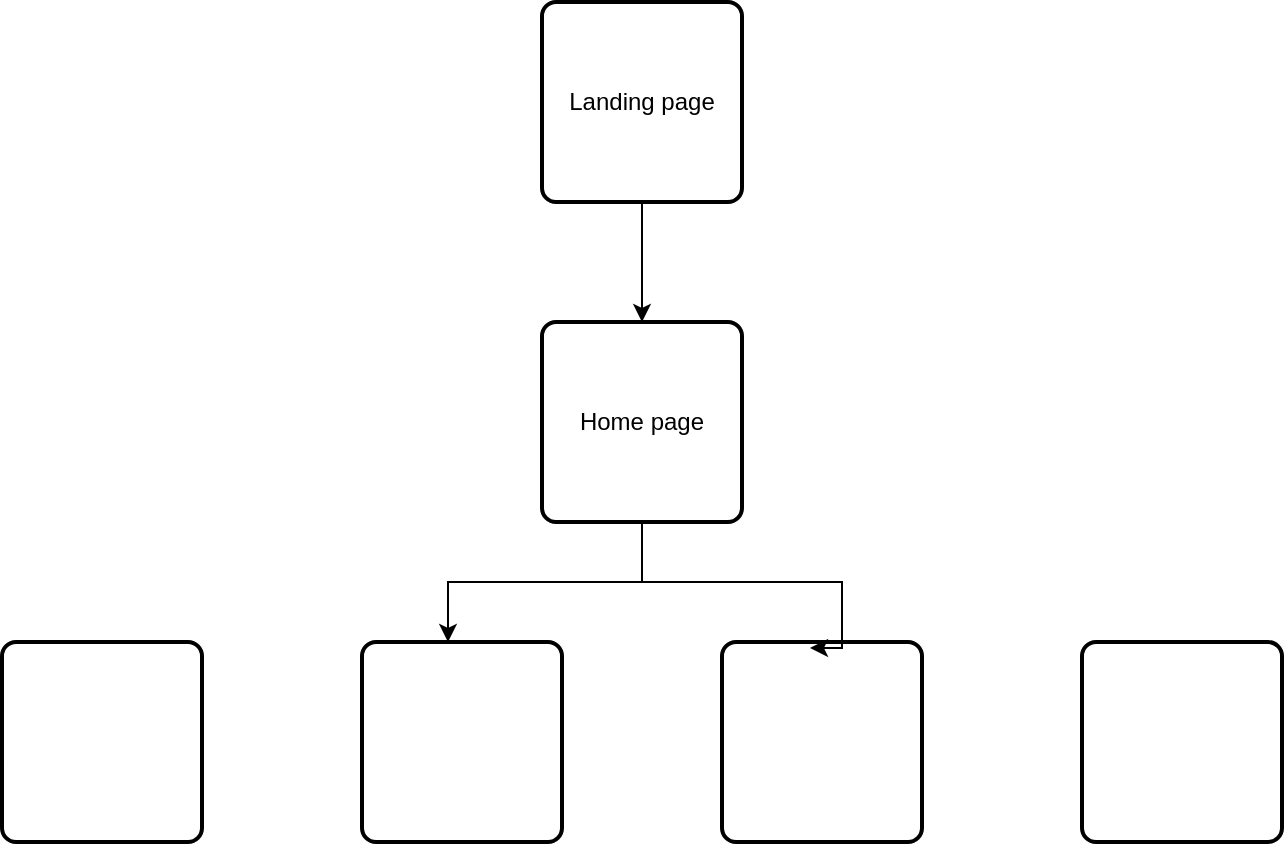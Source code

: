 <mxfile version="23.1.1" type="github">
  <diagram name="Page-1" id="A7D3GRE_WMKg31kayhYH">
    <mxGraphModel dx="1386" dy="785" grid="1" gridSize="10" guides="1" tooltips="1" connect="1" arrows="1" fold="1" page="1" pageScale="1" pageWidth="850" pageHeight="1100" math="0" shadow="0">
      <root>
        <mxCell id="0" />
        <mxCell id="1" parent="0" />
        <mxCell id="kPyFVMleTp3-D7-jRQ-X-13" style="edgeStyle=orthogonalEdgeStyle;rounded=0;orthogonalLoop=1;jettySize=auto;html=1;entryX=0.5;entryY=0;entryDx=0;entryDy=0;" edge="1" parent="1" source="kPyFVMleTp3-D7-jRQ-X-2" target="kPyFVMleTp3-D7-jRQ-X-3">
          <mxGeometry relative="1" as="geometry" />
        </mxCell>
        <mxCell id="kPyFVMleTp3-D7-jRQ-X-2" value="Landing page" style="rounded=1;whiteSpace=wrap;html=1;absoluteArcSize=1;arcSize=14;strokeWidth=2;" vertex="1" parent="1">
          <mxGeometry x="370" y="80" width="100" height="100" as="geometry" />
        </mxCell>
        <mxCell id="kPyFVMleTp3-D7-jRQ-X-3" value="Home page" style="rounded=1;whiteSpace=wrap;html=1;absoluteArcSize=1;arcSize=14;strokeWidth=2;" vertex="1" parent="1">
          <mxGeometry x="370" y="240" width="100" height="100" as="geometry" />
        </mxCell>
        <mxCell id="kPyFVMleTp3-D7-jRQ-X-7" value="" style="rounded=1;whiteSpace=wrap;html=1;absoluteArcSize=1;arcSize=14;strokeWidth=2;" vertex="1" parent="1">
          <mxGeometry x="100" y="400" width="100" height="100" as="geometry" />
        </mxCell>
        <mxCell id="kPyFVMleTp3-D7-jRQ-X-8" value="" style="rounded=1;whiteSpace=wrap;html=1;absoluteArcSize=1;arcSize=14;strokeWidth=2;" vertex="1" parent="1">
          <mxGeometry x="280" y="400" width="100" height="100" as="geometry" />
        </mxCell>
        <mxCell id="kPyFVMleTp3-D7-jRQ-X-10" value="" style="rounded=1;whiteSpace=wrap;html=1;absoluteArcSize=1;arcSize=14;strokeWidth=2;" vertex="1" parent="1">
          <mxGeometry x="460" y="400" width="100" height="100" as="geometry" />
        </mxCell>
        <mxCell id="kPyFVMleTp3-D7-jRQ-X-11" value="" style="rounded=1;whiteSpace=wrap;html=1;absoluteArcSize=1;arcSize=14;strokeWidth=2;" vertex="1" parent="1">
          <mxGeometry x="640" y="400" width="100" height="100" as="geometry" />
        </mxCell>
        <mxCell id="kPyFVMleTp3-D7-jRQ-X-12" style="edgeStyle=orthogonalEdgeStyle;rounded=0;orthogonalLoop=1;jettySize=auto;html=1;entryX=0.44;entryY=0.03;entryDx=0;entryDy=0;entryPerimeter=0;" edge="1" parent="1" source="kPyFVMleTp3-D7-jRQ-X-3" target="kPyFVMleTp3-D7-jRQ-X-10">
          <mxGeometry relative="1" as="geometry">
            <Array as="points">
              <mxPoint x="420" y="370" />
              <mxPoint x="520" y="370" />
              <mxPoint x="520" y="403" />
            </Array>
          </mxGeometry>
        </mxCell>
        <mxCell id="kPyFVMleTp3-D7-jRQ-X-14" style="edgeStyle=orthogonalEdgeStyle;rounded=0;orthogonalLoop=1;jettySize=auto;html=1;entryX=0.43;entryY=0;entryDx=0;entryDy=0;entryPerimeter=0;" edge="1" parent="1" source="kPyFVMleTp3-D7-jRQ-X-3" target="kPyFVMleTp3-D7-jRQ-X-8">
          <mxGeometry relative="1" as="geometry" />
        </mxCell>
      </root>
    </mxGraphModel>
  </diagram>
</mxfile>
